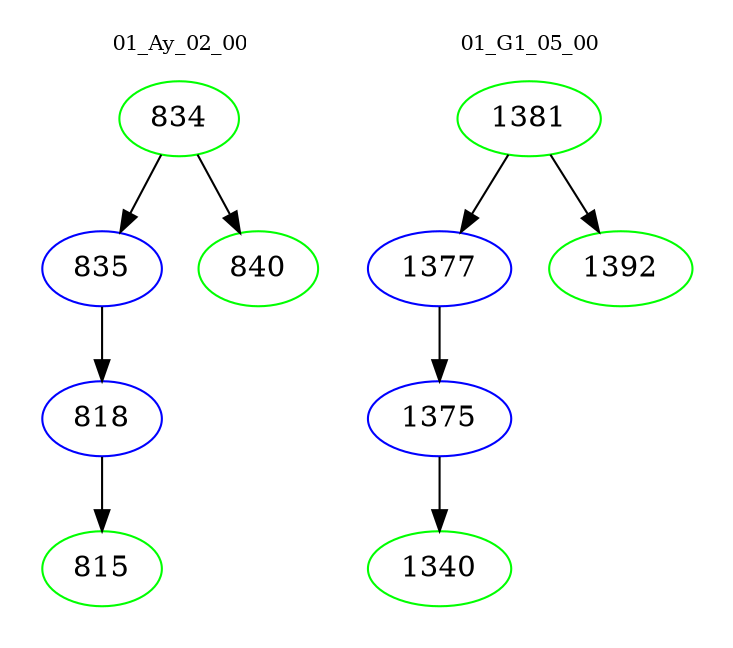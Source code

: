 digraph{
subgraph cluster_0 {
color = white
label = "01_Ay_02_00";
fontsize=10;
T0_834 [label="834", color="green"]
T0_834 -> T0_835 [color="black"]
T0_835 [label="835", color="blue"]
T0_835 -> T0_818 [color="black"]
T0_818 [label="818", color="blue"]
T0_818 -> T0_815 [color="black"]
T0_815 [label="815", color="green"]
T0_834 -> T0_840 [color="black"]
T0_840 [label="840", color="green"]
}
subgraph cluster_1 {
color = white
label = "01_G1_05_00";
fontsize=10;
T1_1381 [label="1381", color="green"]
T1_1381 -> T1_1377 [color="black"]
T1_1377 [label="1377", color="blue"]
T1_1377 -> T1_1375 [color="black"]
T1_1375 [label="1375", color="blue"]
T1_1375 -> T1_1340 [color="black"]
T1_1340 [label="1340", color="green"]
T1_1381 -> T1_1392 [color="black"]
T1_1392 [label="1392", color="green"]
}
}
